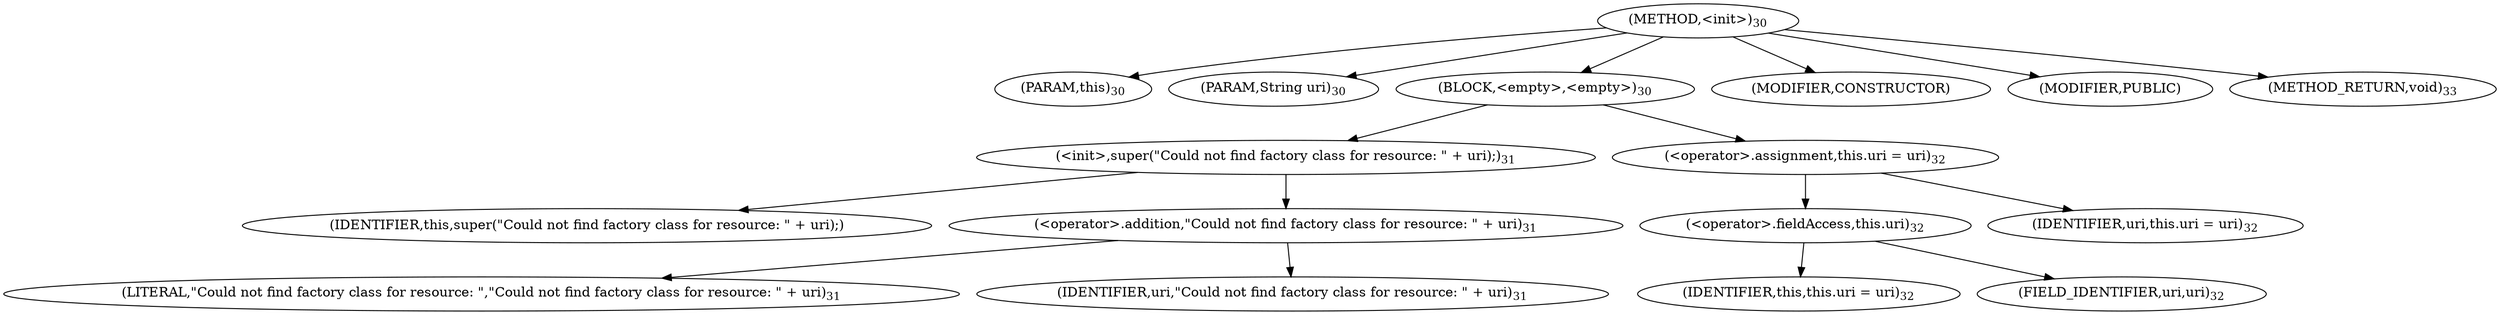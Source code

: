 digraph "&lt;init&gt;" {  
"33" [label = <(METHOD,&lt;init&gt;)<SUB>30</SUB>> ]
"4" [label = <(PARAM,this)<SUB>30</SUB>> ]
"34" [label = <(PARAM,String uri)<SUB>30</SUB>> ]
"35" [label = <(BLOCK,&lt;empty&gt;,&lt;empty&gt;)<SUB>30</SUB>> ]
"36" [label = <(&lt;init&gt;,super(&quot;Could not find factory class for resource: &quot; + uri);)<SUB>31</SUB>> ]
"3" [label = <(IDENTIFIER,this,super(&quot;Could not find factory class for resource: &quot; + uri);)> ]
"37" [label = <(&lt;operator&gt;.addition,&quot;Could not find factory class for resource: &quot; + uri)<SUB>31</SUB>> ]
"38" [label = <(LITERAL,&quot;Could not find factory class for resource: &quot;,&quot;Could not find factory class for resource: &quot; + uri)<SUB>31</SUB>> ]
"39" [label = <(IDENTIFIER,uri,&quot;Could not find factory class for resource: &quot; + uri)<SUB>31</SUB>> ]
"40" [label = <(&lt;operator&gt;.assignment,this.uri = uri)<SUB>32</SUB>> ]
"41" [label = <(&lt;operator&gt;.fieldAccess,this.uri)<SUB>32</SUB>> ]
"5" [label = <(IDENTIFIER,this,this.uri = uri)<SUB>32</SUB>> ]
"42" [label = <(FIELD_IDENTIFIER,uri,uri)<SUB>32</SUB>> ]
"43" [label = <(IDENTIFIER,uri,this.uri = uri)<SUB>32</SUB>> ]
"44" [label = <(MODIFIER,CONSTRUCTOR)> ]
"45" [label = <(MODIFIER,PUBLIC)> ]
"46" [label = <(METHOD_RETURN,void)<SUB>33</SUB>> ]
  "33" -> "4" 
  "33" -> "34" 
  "33" -> "35" 
  "33" -> "44" 
  "33" -> "45" 
  "33" -> "46" 
  "35" -> "36" 
  "35" -> "40" 
  "36" -> "3" 
  "36" -> "37" 
  "37" -> "38" 
  "37" -> "39" 
  "40" -> "41" 
  "40" -> "43" 
  "41" -> "5" 
  "41" -> "42" 
}
